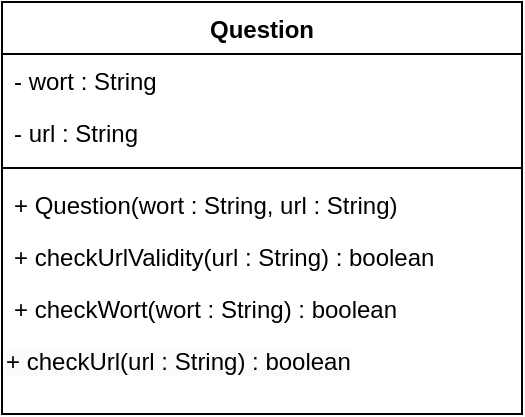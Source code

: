 <mxfile version="24.8.3">
  <diagram name="Page-1" id="Wv7z0jOXY4AHrHASjqtF">
    <mxGraphModel dx="1165" dy="654" grid="1" gridSize="10" guides="1" tooltips="1" connect="1" arrows="1" fold="1" page="1" pageScale="1" pageWidth="850" pageHeight="1100" math="0" shadow="0">
      <root>
        <mxCell id="0" />
        <mxCell id="1" parent="0" />
        <mxCell id="CK-Bx5nssYBj-pWoCNUZ-1" value="Question" style="swimlane;fontStyle=1;align=center;verticalAlign=top;childLayout=stackLayout;horizontal=1;startSize=26;horizontalStack=0;resizeParent=1;resizeParentMax=0;resizeLast=0;collapsible=1;marginBottom=0;whiteSpace=wrap;html=1;" vertex="1" parent="1">
          <mxGeometry x="180" y="180" width="260" height="206" as="geometry" />
        </mxCell>
        <mxCell id="CK-Bx5nssYBj-pWoCNUZ-2" value="- wort : String" style="text;strokeColor=none;fillColor=none;align=left;verticalAlign=top;spacingLeft=4;spacingRight=4;overflow=hidden;rotatable=0;points=[[0,0.5],[1,0.5]];portConstraint=eastwest;whiteSpace=wrap;html=1;" vertex="1" parent="CK-Bx5nssYBj-pWoCNUZ-1">
          <mxGeometry y="26" width="260" height="26" as="geometry" />
        </mxCell>
        <mxCell id="CK-Bx5nssYBj-pWoCNUZ-6" value="- url : String" style="text;strokeColor=none;fillColor=none;align=left;verticalAlign=top;spacingLeft=4;spacingRight=4;overflow=hidden;rotatable=0;points=[[0,0.5],[1,0.5]];portConstraint=eastwest;whiteSpace=wrap;html=1;" vertex="1" parent="CK-Bx5nssYBj-pWoCNUZ-1">
          <mxGeometry y="52" width="260" height="26" as="geometry" />
        </mxCell>
        <mxCell id="CK-Bx5nssYBj-pWoCNUZ-3" value="" style="line;strokeWidth=1;fillColor=none;align=left;verticalAlign=middle;spacingTop=-1;spacingLeft=3;spacingRight=3;rotatable=0;labelPosition=right;points=[];portConstraint=eastwest;strokeColor=inherit;" vertex="1" parent="CK-Bx5nssYBj-pWoCNUZ-1">
          <mxGeometry y="78" width="260" height="10" as="geometry" />
        </mxCell>
        <mxCell id="CK-Bx5nssYBj-pWoCNUZ-4" value="+ Question(wort : String, url : String)" style="text;strokeColor=none;fillColor=none;align=left;verticalAlign=top;spacingLeft=4;spacingRight=4;overflow=hidden;rotatable=0;points=[[0,0.5],[1,0.5]];portConstraint=eastwest;whiteSpace=wrap;html=1;" vertex="1" parent="CK-Bx5nssYBj-pWoCNUZ-1">
          <mxGeometry y="88" width="260" height="26" as="geometry" />
        </mxCell>
        <mxCell id="CK-Bx5nssYBj-pWoCNUZ-7" value="+ checkUrlValidity(url : String) : boolean" style="text;strokeColor=none;fillColor=none;align=left;verticalAlign=top;spacingLeft=4;spacingRight=4;overflow=hidden;rotatable=0;points=[[0,0.5],[1,0.5]];portConstraint=eastwest;whiteSpace=wrap;html=1;" vertex="1" parent="CK-Bx5nssYBj-pWoCNUZ-1">
          <mxGeometry y="114" width="260" height="26" as="geometry" />
        </mxCell>
        <mxCell id="CK-Bx5nssYBj-pWoCNUZ-8" value="+ checkWort(wort : String) : boolean" style="text;strokeColor=none;fillColor=none;align=left;verticalAlign=top;spacingLeft=4;spacingRight=4;overflow=hidden;rotatable=0;points=[[0,0.5],[1,0.5]];portConstraint=eastwest;whiteSpace=wrap;html=1;" vertex="1" parent="CK-Bx5nssYBj-pWoCNUZ-1">
          <mxGeometry y="140" width="260" height="26" as="geometry" />
        </mxCell>
        <mxCell id="CK-Bx5nssYBj-pWoCNUZ-9" value="&lt;span style=&quot;color: rgb(0, 0, 0); font-family: Helvetica; font-size: 12px; font-style: normal; font-variant-ligatures: normal; font-variant-caps: normal; font-weight: 400; letter-spacing: normal; orphans: 2; text-align: left; text-indent: 0px; text-transform: none; widows: 2; word-spacing: 0px; -webkit-text-stroke-width: 0px; white-space: normal; background-color: rgb(251, 251, 251); text-decoration-thickness: initial; text-decoration-style: initial; text-decoration-color: initial; display: inline !important; float: none;&quot;&gt;+ checkUrl(url : String) : boolean&lt;/span&gt;" style="text;whiteSpace=wrap;html=1;" vertex="1" parent="CK-Bx5nssYBj-pWoCNUZ-1">
          <mxGeometry y="166" width="260" height="40" as="geometry" />
        </mxCell>
      </root>
    </mxGraphModel>
  </diagram>
</mxfile>
